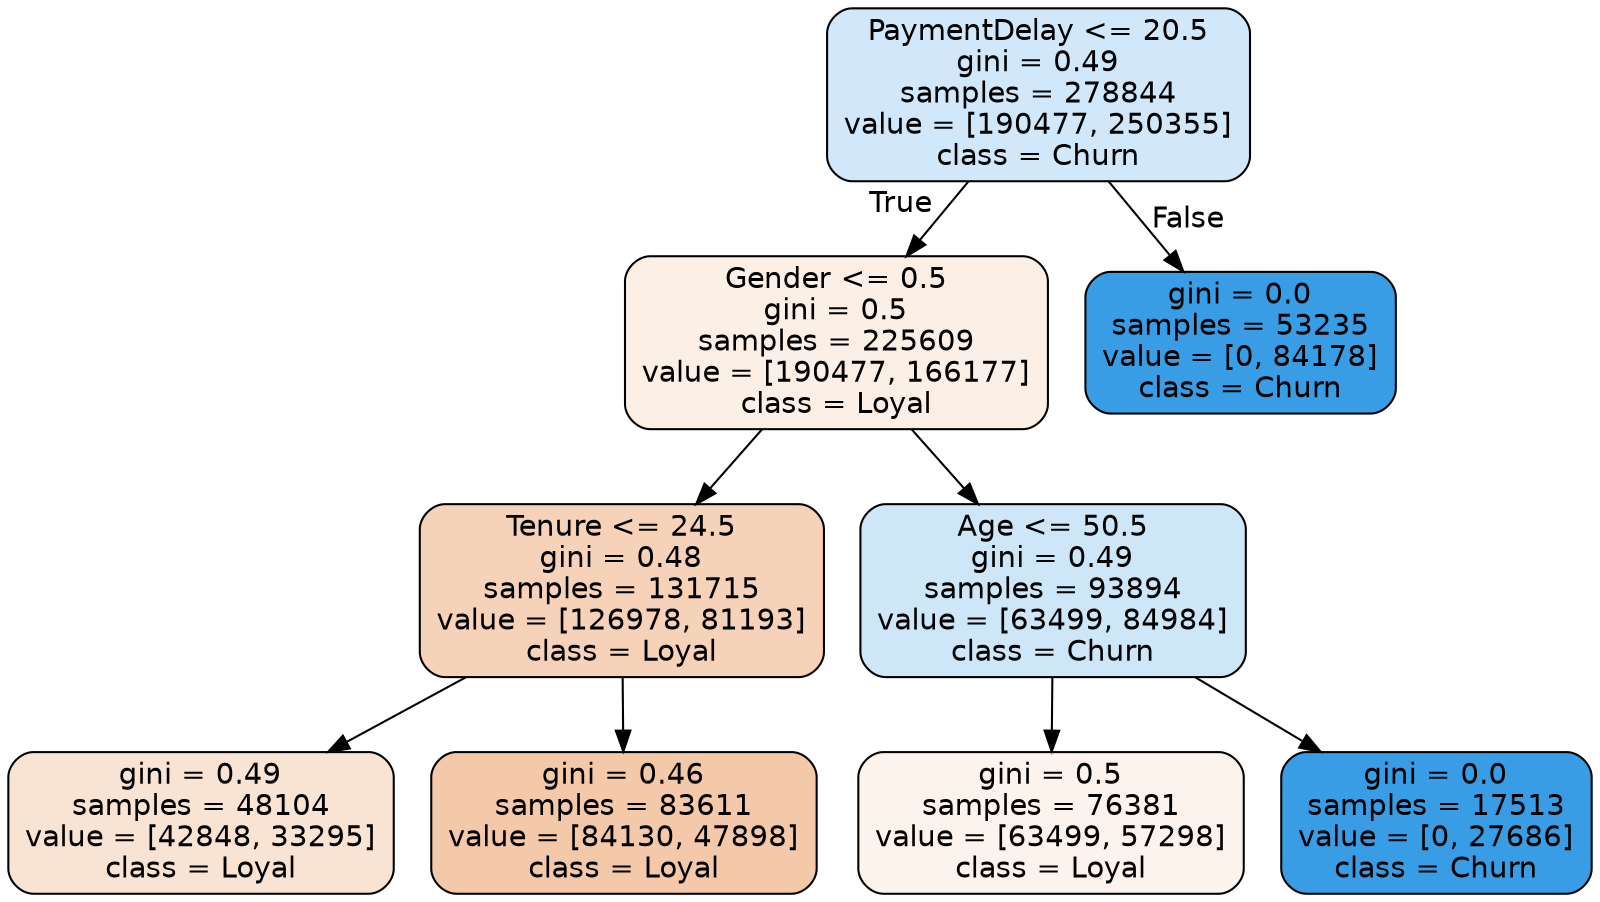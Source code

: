 digraph Tree {
node [shape=box, style="filled, rounded", color="black", fontname="helvetica"] ;
edge [fontname="helvetica"] ;
0 [label="PaymentDelay <= 20.5\ngini = 0.49\nsamples = 278844\nvalue = [190477, 250355]\nclass = Churn", fillcolor="#d0e8f9"] ;
1 [label="Gender <= 0.5\ngini = 0.5\nsamples = 225609\nvalue = [190477, 166177]\nclass = Loyal", fillcolor="#fcefe6"] ;
0 -> 1 [labeldistance=2.5, labelangle=45, headlabel="True"] ;
2 [label="Tenure <= 24.5\ngini = 0.48\nsamples = 131715\nvalue = [126978, 81193]\nclass = Loyal", fillcolor="#f6d2b8"] ;
1 -> 2 ;
3 [label="gini = 0.49\nsamples = 48104\nvalue = [42848, 33295]\nclass = Loyal", fillcolor="#f9e3d3"] ;
2 -> 3 ;
4 [label="gini = 0.46\nsamples = 83611\nvalue = [84130, 47898]\nclass = Loyal", fillcolor="#f4c9aa"] ;
2 -> 4 ;
5 [label="Age <= 50.5\ngini = 0.49\nsamples = 93894\nvalue = [63499, 84984]\nclass = Churn", fillcolor="#cde6f8"] ;
1 -> 5 ;
6 [label="gini = 0.5\nsamples = 76381\nvalue = [63499, 57298]\nclass = Loyal", fillcolor="#fcf3ec"] ;
5 -> 6 ;
7 [label="gini = 0.0\nsamples = 17513\nvalue = [0, 27686]\nclass = Churn", fillcolor="#399de5"] ;
5 -> 7 ;
8 [label="gini = 0.0\nsamples = 53235\nvalue = [0, 84178]\nclass = Churn", fillcolor="#399de5"] ;
0 -> 8 [labeldistance=2.5, labelangle=-45, headlabel="False"] ;
}